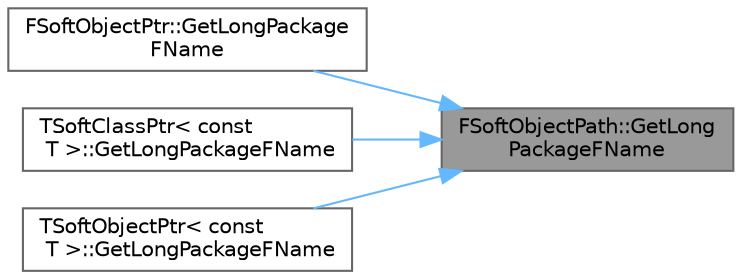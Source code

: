 digraph "FSoftObjectPath::GetLongPackageFName"
{
 // INTERACTIVE_SVG=YES
 // LATEX_PDF_SIZE
  bgcolor="transparent";
  edge [fontname=Helvetica,fontsize=10,labelfontname=Helvetica,labelfontsize=10];
  node [fontname=Helvetica,fontsize=10,shape=box,height=0.2,width=0.4];
  rankdir="RL";
  Node1 [id="Node000001",label="FSoftObjectPath::GetLong\lPackageFName",height=0.2,width=0.4,color="gray40", fillcolor="grey60", style="filled", fontcolor="black",tooltip="Returns /package/path, leaving off the asset name and sub object."];
  Node1 -> Node2 [id="edge1_Node000001_Node000002",dir="back",color="steelblue1",style="solid",tooltip=" "];
  Node2 [id="Node000002",label="FSoftObjectPtr::GetLongPackage\lFName",height=0.2,width=0.4,color="grey40", fillcolor="white", style="filled",URL="$dd/db8/structFSoftObjectPtr.html#abddac2eb0668dacd8566837affc221cf",tooltip="Returns /package/path name, leaving off the asset name."];
  Node1 -> Node3 [id="edge2_Node000001_Node000003",dir="back",color="steelblue1",style="solid",tooltip=" "];
  Node3 [id="Node000003",label="TSoftClassPtr\< const\l T \>::GetLongPackageFName",height=0.2,width=0.4,color="grey40", fillcolor="white", style="filled",URL="$d7/d88/classTSoftClassPtr.html#a716cf655c0fb0a567f597a2941350951",tooltip=" "];
  Node1 -> Node4 [id="edge3_Node000001_Node000004",dir="back",color="steelblue1",style="solid",tooltip=" "];
  Node4 [id="Node000004",label="TSoftObjectPtr\< const\l T \>::GetLongPackageFName",height=0.2,width=0.4,color="grey40", fillcolor="white", style="filled",URL="$d4/d2b/structTSoftObjectPtr.html#a1110a401a1ca0c3c1022f9be7fa5b90c",tooltip=" "];
}
